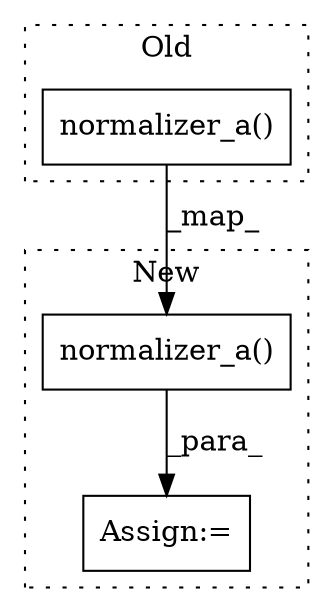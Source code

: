 digraph G {
subgraph cluster0 {
1 [label="normalizer_a()" a="75" s="5381,5408" l="18,1" shape="box"];
label = "Old";
style="dotted";
}
subgraph cluster1 {
2 [label="normalizer_a()" a="75" s="6120,6176" l="31,10" shape="box"];
3 [label="Assign:=" a="68" s="6095" l="25" shape="box"];
label = "New";
style="dotted";
}
1 -> 2 [label="_map_"];
2 -> 3 [label="_para_"];
}